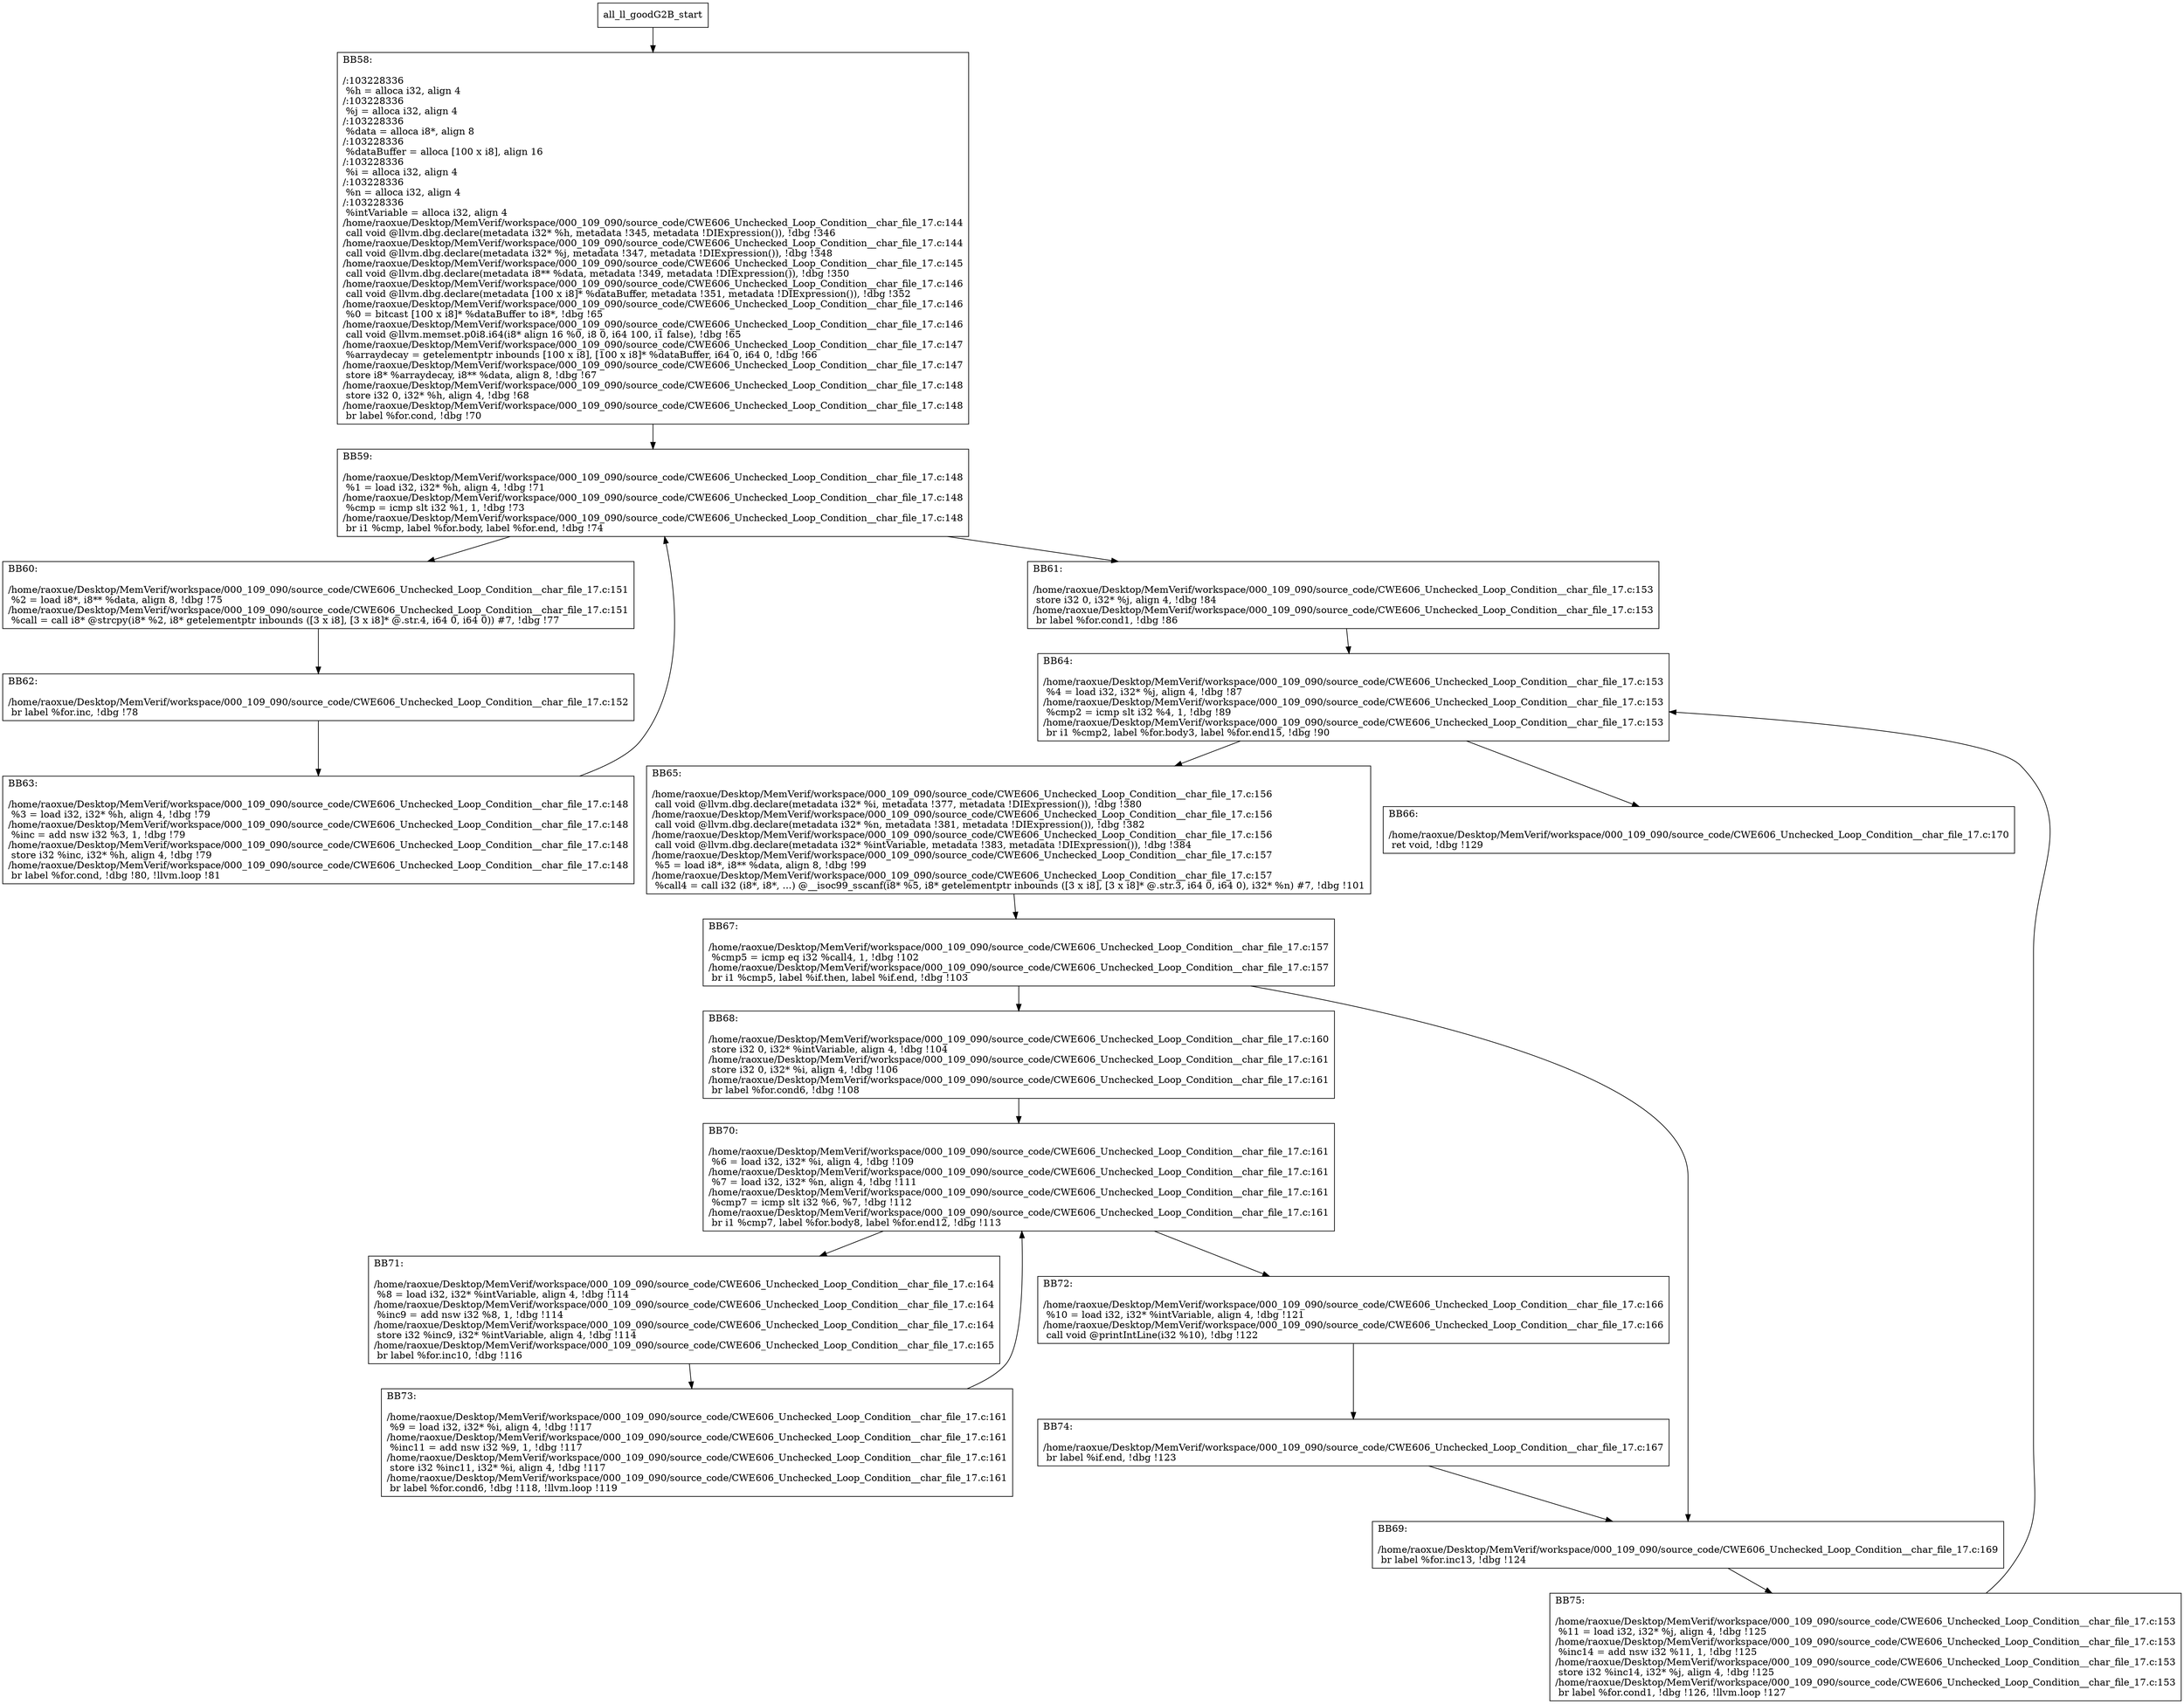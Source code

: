 digraph "CFG for'all_ll_goodG2B' function" {
	BBall_ll_goodG2B_start[shape=record,label="{all_ll_goodG2B_start}"];
	BBall_ll_goodG2B_start-> all_ll_goodG2BBB58;
	all_ll_goodG2BBB58 [shape=record, label="{BB58:\l\l/:103228336\l
  %h = alloca i32, align 4\l
/:103228336\l
  %j = alloca i32, align 4\l
/:103228336\l
  %data = alloca i8*, align 8\l
/:103228336\l
  %dataBuffer = alloca [100 x i8], align 16\l
/:103228336\l
  %i = alloca i32, align 4\l
/:103228336\l
  %n = alloca i32, align 4\l
/:103228336\l
  %intVariable = alloca i32, align 4\l
/home/raoxue/Desktop/MemVerif/workspace/000_109_090/source_code/CWE606_Unchecked_Loop_Condition__char_file_17.c:144\l
  call void @llvm.dbg.declare(metadata i32* %h, metadata !345, metadata !DIExpression()), !dbg !346\l
/home/raoxue/Desktop/MemVerif/workspace/000_109_090/source_code/CWE606_Unchecked_Loop_Condition__char_file_17.c:144\l
  call void @llvm.dbg.declare(metadata i32* %j, metadata !347, metadata !DIExpression()), !dbg !348\l
/home/raoxue/Desktop/MemVerif/workspace/000_109_090/source_code/CWE606_Unchecked_Loop_Condition__char_file_17.c:145\l
  call void @llvm.dbg.declare(metadata i8** %data, metadata !349, metadata !DIExpression()), !dbg !350\l
/home/raoxue/Desktop/MemVerif/workspace/000_109_090/source_code/CWE606_Unchecked_Loop_Condition__char_file_17.c:146\l
  call void @llvm.dbg.declare(metadata [100 x i8]* %dataBuffer, metadata !351, metadata !DIExpression()), !dbg !352\l
/home/raoxue/Desktop/MemVerif/workspace/000_109_090/source_code/CWE606_Unchecked_Loop_Condition__char_file_17.c:146\l
  %0 = bitcast [100 x i8]* %dataBuffer to i8*, !dbg !65\l
/home/raoxue/Desktop/MemVerif/workspace/000_109_090/source_code/CWE606_Unchecked_Loop_Condition__char_file_17.c:146\l
  call void @llvm.memset.p0i8.i64(i8* align 16 %0, i8 0, i64 100, i1 false), !dbg !65\l
/home/raoxue/Desktop/MemVerif/workspace/000_109_090/source_code/CWE606_Unchecked_Loop_Condition__char_file_17.c:147\l
  %arraydecay = getelementptr inbounds [100 x i8], [100 x i8]* %dataBuffer, i64 0, i64 0, !dbg !66\l
/home/raoxue/Desktop/MemVerif/workspace/000_109_090/source_code/CWE606_Unchecked_Loop_Condition__char_file_17.c:147\l
  store i8* %arraydecay, i8** %data, align 8, !dbg !67\l
/home/raoxue/Desktop/MemVerif/workspace/000_109_090/source_code/CWE606_Unchecked_Loop_Condition__char_file_17.c:148\l
  store i32 0, i32* %h, align 4, !dbg !68\l
/home/raoxue/Desktop/MemVerif/workspace/000_109_090/source_code/CWE606_Unchecked_Loop_Condition__char_file_17.c:148\l
  br label %for.cond, !dbg !70\l
}"];
	all_ll_goodG2BBB58-> all_ll_goodG2BBB59;
	all_ll_goodG2BBB59 [shape=record, label="{BB59:\l\l/home/raoxue/Desktop/MemVerif/workspace/000_109_090/source_code/CWE606_Unchecked_Loop_Condition__char_file_17.c:148\l
  %1 = load i32, i32* %h, align 4, !dbg !71\l
/home/raoxue/Desktop/MemVerif/workspace/000_109_090/source_code/CWE606_Unchecked_Loop_Condition__char_file_17.c:148\l
  %cmp = icmp slt i32 %1, 1, !dbg !73\l
/home/raoxue/Desktop/MemVerif/workspace/000_109_090/source_code/CWE606_Unchecked_Loop_Condition__char_file_17.c:148\l
  br i1 %cmp, label %for.body, label %for.end, !dbg !74\l
}"];
	all_ll_goodG2BBB59-> all_ll_goodG2BBB60;
	all_ll_goodG2BBB59-> all_ll_goodG2BBB61;
	all_ll_goodG2BBB60 [shape=record, label="{BB60:\l\l/home/raoxue/Desktop/MemVerif/workspace/000_109_090/source_code/CWE606_Unchecked_Loop_Condition__char_file_17.c:151\l
  %2 = load i8*, i8** %data, align 8, !dbg !75\l
/home/raoxue/Desktop/MemVerif/workspace/000_109_090/source_code/CWE606_Unchecked_Loop_Condition__char_file_17.c:151\l
  %call = call i8* @strcpy(i8* %2, i8* getelementptr inbounds ([3 x i8], [3 x i8]* @.str.4, i64 0, i64 0)) #7, !dbg !77\l
}"];
	all_ll_goodG2BBB60-> all_ll_goodG2BBB62;
	all_ll_goodG2BBB62 [shape=record, label="{BB62:\l\l/home/raoxue/Desktop/MemVerif/workspace/000_109_090/source_code/CWE606_Unchecked_Loop_Condition__char_file_17.c:152\l
  br label %for.inc, !dbg !78\l
}"];
	all_ll_goodG2BBB62-> all_ll_goodG2BBB63;
	all_ll_goodG2BBB63 [shape=record, label="{BB63:\l\l/home/raoxue/Desktop/MemVerif/workspace/000_109_090/source_code/CWE606_Unchecked_Loop_Condition__char_file_17.c:148\l
  %3 = load i32, i32* %h, align 4, !dbg !79\l
/home/raoxue/Desktop/MemVerif/workspace/000_109_090/source_code/CWE606_Unchecked_Loop_Condition__char_file_17.c:148\l
  %inc = add nsw i32 %3, 1, !dbg !79\l
/home/raoxue/Desktop/MemVerif/workspace/000_109_090/source_code/CWE606_Unchecked_Loop_Condition__char_file_17.c:148\l
  store i32 %inc, i32* %h, align 4, !dbg !79\l
/home/raoxue/Desktop/MemVerif/workspace/000_109_090/source_code/CWE606_Unchecked_Loop_Condition__char_file_17.c:148\l
  br label %for.cond, !dbg !80, !llvm.loop !81\l
}"];
	all_ll_goodG2BBB63-> all_ll_goodG2BBB59;
	all_ll_goodG2BBB61 [shape=record, label="{BB61:\l\l/home/raoxue/Desktop/MemVerif/workspace/000_109_090/source_code/CWE606_Unchecked_Loop_Condition__char_file_17.c:153\l
  store i32 0, i32* %j, align 4, !dbg !84\l
/home/raoxue/Desktop/MemVerif/workspace/000_109_090/source_code/CWE606_Unchecked_Loop_Condition__char_file_17.c:153\l
  br label %for.cond1, !dbg !86\l
}"];
	all_ll_goodG2BBB61-> all_ll_goodG2BBB64;
	all_ll_goodG2BBB64 [shape=record, label="{BB64:\l\l/home/raoxue/Desktop/MemVerif/workspace/000_109_090/source_code/CWE606_Unchecked_Loop_Condition__char_file_17.c:153\l
  %4 = load i32, i32* %j, align 4, !dbg !87\l
/home/raoxue/Desktop/MemVerif/workspace/000_109_090/source_code/CWE606_Unchecked_Loop_Condition__char_file_17.c:153\l
  %cmp2 = icmp slt i32 %4, 1, !dbg !89\l
/home/raoxue/Desktop/MemVerif/workspace/000_109_090/source_code/CWE606_Unchecked_Loop_Condition__char_file_17.c:153\l
  br i1 %cmp2, label %for.body3, label %for.end15, !dbg !90\l
}"];
	all_ll_goodG2BBB64-> all_ll_goodG2BBB65;
	all_ll_goodG2BBB64-> all_ll_goodG2BBB66;
	all_ll_goodG2BBB65 [shape=record, label="{BB65:\l\l/home/raoxue/Desktop/MemVerif/workspace/000_109_090/source_code/CWE606_Unchecked_Loop_Condition__char_file_17.c:156\l
  call void @llvm.dbg.declare(metadata i32* %i, metadata !377, metadata !DIExpression()), !dbg !380\l
/home/raoxue/Desktop/MemVerif/workspace/000_109_090/source_code/CWE606_Unchecked_Loop_Condition__char_file_17.c:156\l
  call void @llvm.dbg.declare(metadata i32* %n, metadata !381, metadata !DIExpression()), !dbg !382\l
/home/raoxue/Desktop/MemVerif/workspace/000_109_090/source_code/CWE606_Unchecked_Loop_Condition__char_file_17.c:156\l
  call void @llvm.dbg.declare(metadata i32* %intVariable, metadata !383, metadata !DIExpression()), !dbg !384\l
/home/raoxue/Desktop/MemVerif/workspace/000_109_090/source_code/CWE606_Unchecked_Loop_Condition__char_file_17.c:157\l
  %5 = load i8*, i8** %data, align 8, !dbg !99\l
/home/raoxue/Desktop/MemVerif/workspace/000_109_090/source_code/CWE606_Unchecked_Loop_Condition__char_file_17.c:157\l
  %call4 = call i32 (i8*, i8*, ...) @__isoc99_sscanf(i8* %5, i8* getelementptr inbounds ([3 x i8], [3 x i8]* @.str.3, i64 0, i64 0), i32* %n) #7, !dbg !101\l
}"];
	all_ll_goodG2BBB65-> all_ll_goodG2BBB67;
	all_ll_goodG2BBB67 [shape=record, label="{BB67:\l\l/home/raoxue/Desktop/MemVerif/workspace/000_109_090/source_code/CWE606_Unchecked_Loop_Condition__char_file_17.c:157\l
  %cmp5 = icmp eq i32 %call4, 1, !dbg !102\l
/home/raoxue/Desktop/MemVerif/workspace/000_109_090/source_code/CWE606_Unchecked_Loop_Condition__char_file_17.c:157\l
  br i1 %cmp5, label %if.then, label %if.end, !dbg !103\l
}"];
	all_ll_goodG2BBB67-> all_ll_goodG2BBB68;
	all_ll_goodG2BBB67-> all_ll_goodG2BBB69;
	all_ll_goodG2BBB68 [shape=record, label="{BB68:\l\l/home/raoxue/Desktop/MemVerif/workspace/000_109_090/source_code/CWE606_Unchecked_Loop_Condition__char_file_17.c:160\l
  store i32 0, i32* %intVariable, align 4, !dbg !104\l
/home/raoxue/Desktop/MemVerif/workspace/000_109_090/source_code/CWE606_Unchecked_Loop_Condition__char_file_17.c:161\l
  store i32 0, i32* %i, align 4, !dbg !106\l
/home/raoxue/Desktop/MemVerif/workspace/000_109_090/source_code/CWE606_Unchecked_Loop_Condition__char_file_17.c:161\l
  br label %for.cond6, !dbg !108\l
}"];
	all_ll_goodG2BBB68-> all_ll_goodG2BBB70;
	all_ll_goodG2BBB70 [shape=record, label="{BB70:\l\l/home/raoxue/Desktop/MemVerif/workspace/000_109_090/source_code/CWE606_Unchecked_Loop_Condition__char_file_17.c:161\l
  %6 = load i32, i32* %i, align 4, !dbg !109\l
/home/raoxue/Desktop/MemVerif/workspace/000_109_090/source_code/CWE606_Unchecked_Loop_Condition__char_file_17.c:161\l
  %7 = load i32, i32* %n, align 4, !dbg !111\l
/home/raoxue/Desktop/MemVerif/workspace/000_109_090/source_code/CWE606_Unchecked_Loop_Condition__char_file_17.c:161\l
  %cmp7 = icmp slt i32 %6, %7, !dbg !112\l
/home/raoxue/Desktop/MemVerif/workspace/000_109_090/source_code/CWE606_Unchecked_Loop_Condition__char_file_17.c:161\l
  br i1 %cmp7, label %for.body8, label %for.end12, !dbg !113\l
}"];
	all_ll_goodG2BBB70-> all_ll_goodG2BBB71;
	all_ll_goodG2BBB70-> all_ll_goodG2BBB72;
	all_ll_goodG2BBB71 [shape=record, label="{BB71:\l\l/home/raoxue/Desktop/MemVerif/workspace/000_109_090/source_code/CWE606_Unchecked_Loop_Condition__char_file_17.c:164\l
  %8 = load i32, i32* %intVariable, align 4, !dbg !114\l
/home/raoxue/Desktop/MemVerif/workspace/000_109_090/source_code/CWE606_Unchecked_Loop_Condition__char_file_17.c:164\l
  %inc9 = add nsw i32 %8, 1, !dbg !114\l
/home/raoxue/Desktop/MemVerif/workspace/000_109_090/source_code/CWE606_Unchecked_Loop_Condition__char_file_17.c:164\l
  store i32 %inc9, i32* %intVariable, align 4, !dbg !114\l
/home/raoxue/Desktop/MemVerif/workspace/000_109_090/source_code/CWE606_Unchecked_Loop_Condition__char_file_17.c:165\l
  br label %for.inc10, !dbg !116\l
}"];
	all_ll_goodG2BBB71-> all_ll_goodG2BBB73;
	all_ll_goodG2BBB73 [shape=record, label="{BB73:\l\l/home/raoxue/Desktop/MemVerif/workspace/000_109_090/source_code/CWE606_Unchecked_Loop_Condition__char_file_17.c:161\l
  %9 = load i32, i32* %i, align 4, !dbg !117\l
/home/raoxue/Desktop/MemVerif/workspace/000_109_090/source_code/CWE606_Unchecked_Loop_Condition__char_file_17.c:161\l
  %inc11 = add nsw i32 %9, 1, !dbg !117\l
/home/raoxue/Desktop/MemVerif/workspace/000_109_090/source_code/CWE606_Unchecked_Loop_Condition__char_file_17.c:161\l
  store i32 %inc11, i32* %i, align 4, !dbg !117\l
/home/raoxue/Desktop/MemVerif/workspace/000_109_090/source_code/CWE606_Unchecked_Loop_Condition__char_file_17.c:161\l
  br label %for.cond6, !dbg !118, !llvm.loop !119\l
}"];
	all_ll_goodG2BBB73-> all_ll_goodG2BBB70;
	all_ll_goodG2BBB72 [shape=record, label="{BB72:\l\l/home/raoxue/Desktop/MemVerif/workspace/000_109_090/source_code/CWE606_Unchecked_Loop_Condition__char_file_17.c:166\l
  %10 = load i32, i32* %intVariable, align 4, !dbg !121\l
/home/raoxue/Desktop/MemVerif/workspace/000_109_090/source_code/CWE606_Unchecked_Loop_Condition__char_file_17.c:166\l
  call void @printIntLine(i32 %10), !dbg !122\l
}"];
	all_ll_goodG2BBB72-> all_ll_goodG2BBB74;
	all_ll_goodG2BBB74 [shape=record, label="{BB74:\l\l/home/raoxue/Desktop/MemVerif/workspace/000_109_090/source_code/CWE606_Unchecked_Loop_Condition__char_file_17.c:167\l
  br label %if.end, !dbg !123\l
}"];
	all_ll_goodG2BBB74-> all_ll_goodG2BBB69;
	all_ll_goodG2BBB69 [shape=record, label="{BB69:\l\l/home/raoxue/Desktop/MemVerif/workspace/000_109_090/source_code/CWE606_Unchecked_Loop_Condition__char_file_17.c:169\l
  br label %for.inc13, !dbg !124\l
}"];
	all_ll_goodG2BBB69-> all_ll_goodG2BBB75;
	all_ll_goodG2BBB75 [shape=record, label="{BB75:\l\l/home/raoxue/Desktop/MemVerif/workspace/000_109_090/source_code/CWE606_Unchecked_Loop_Condition__char_file_17.c:153\l
  %11 = load i32, i32* %j, align 4, !dbg !125\l
/home/raoxue/Desktop/MemVerif/workspace/000_109_090/source_code/CWE606_Unchecked_Loop_Condition__char_file_17.c:153\l
  %inc14 = add nsw i32 %11, 1, !dbg !125\l
/home/raoxue/Desktop/MemVerif/workspace/000_109_090/source_code/CWE606_Unchecked_Loop_Condition__char_file_17.c:153\l
  store i32 %inc14, i32* %j, align 4, !dbg !125\l
/home/raoxue/Desktop/MemVerif/workspace/000_109_090/source_code/CWE606_Unchecked_Loop_Condition__char_file_17.c:153\l
  br label %for.cond1, !dbg !126, !llvm.loop !127\l
}"];
	all_ll_goodG2BBB75-> all_ll_goodG2BBB64;
	all_ll_goodG2BBB66 [shape=record, label="{BB66:\l\l/home/raoxue/Desktop/MemVerif/workspace/000_109_090/source_code/CWE606_Unchecked_Loop_Condition__char_file_17.c:170\l
  ret void, !dbg !129\l
}"];
}
